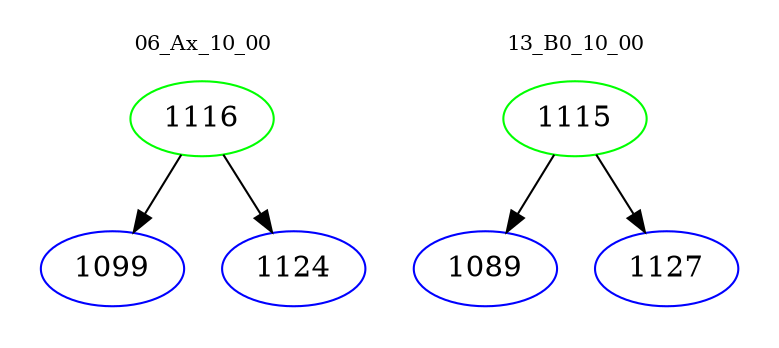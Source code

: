 digraph{
subgraph cluster_0 {
color = white
label = "06_Ax_10_00";
fontsize=10;
T0_1116 [label="1116", color="green"]
T0_1116 -> T0_1099 [color="black"]
T0_1099 [label="1099", color="blue"]
T0_1116 -> T0_1124 [color="black"]
T0_1124 [label="1124", color="blue"]
}
subgraph cluster_1 {
color = white
label = "13_B0_10_00";
fontsize=10;
T1_1115 [label="1115", color="green"]
T1_1115 -> T1_1089 [color="black"]
T1_1089 [label="1089", color="blue"]
T1_1115 -> T1_1127 [color="black"]
T1_1127 [label="1127", color="blue"]
}
}
